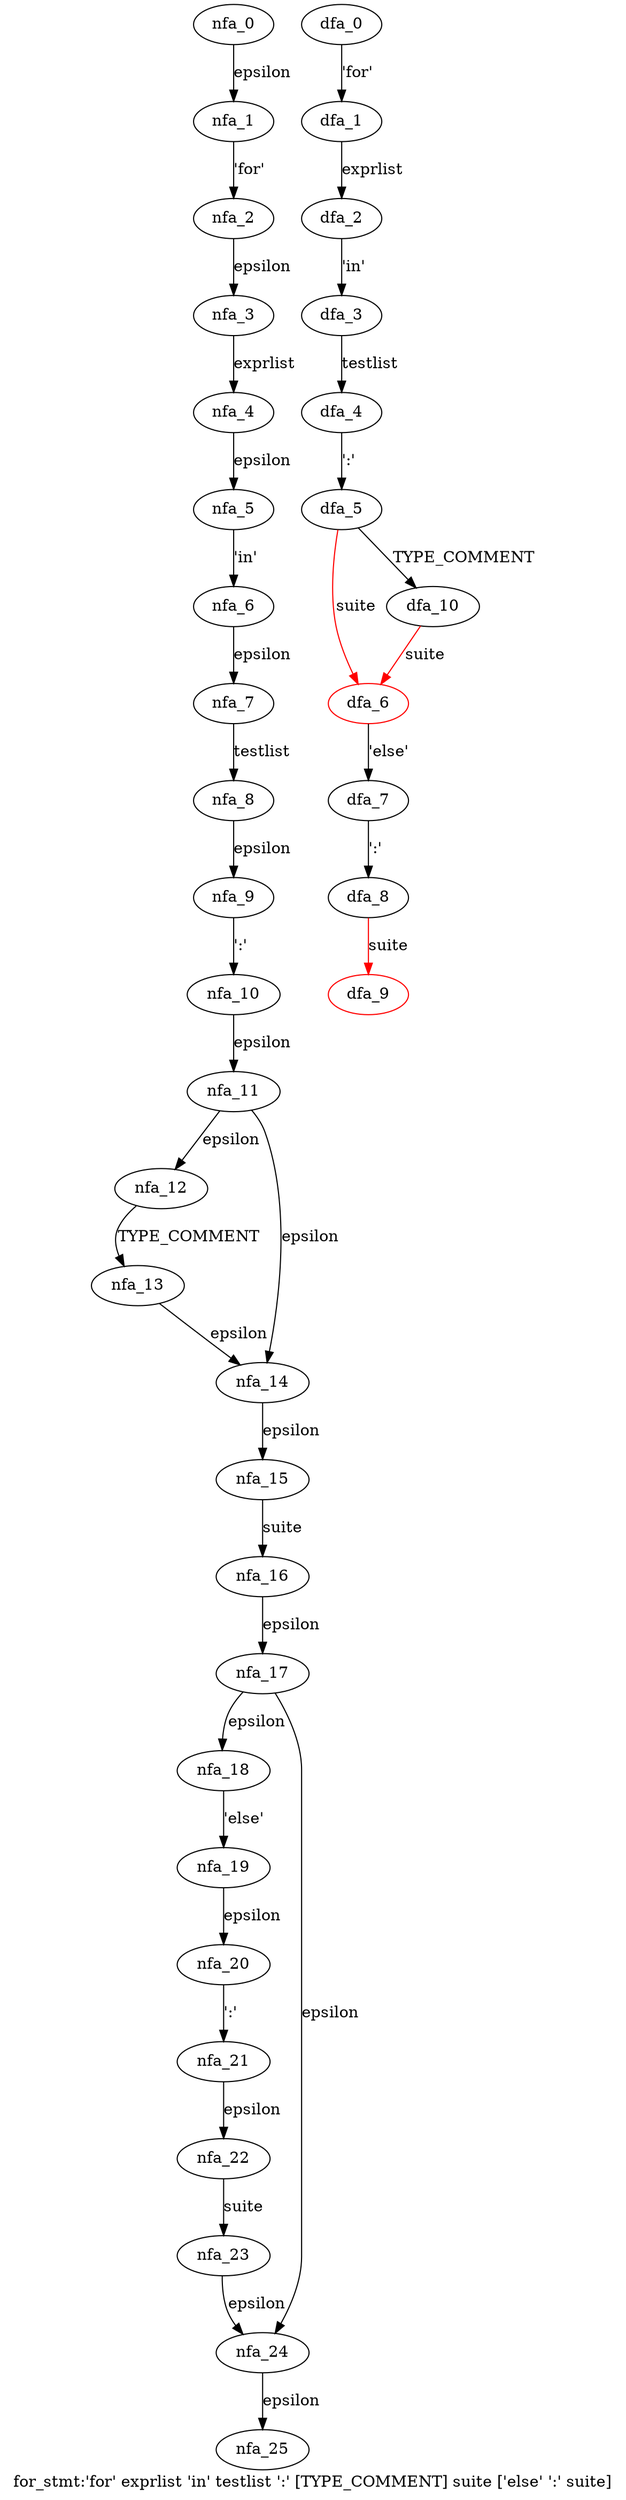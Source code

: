 digraph for_stmt {
 graph[label="for_stmt:'for' exprlist 'in' testlist ':' [TYPE_COMMENT] suite ['else' ':' suite]"]
 subgraph for_stmt_nfa {
  nfa_0->nfa_1[label="epsilon"]
  nfa_1->nfa_2[label="'for'"]
  nfa_2->nfa_3[label="epsilon"]
  nfa_3->nfa_4[label="exprlist"]
  nfa_4->nfa_5[label="epsilon"]
  nfa_5->nfa_6[label="'in'"]
  nfa_6->nfa_7[label="epsilon"]
  nfa_7->nfa_8[label="testlist"]
  nfa_8->nfa_9[label="epsilon"]
  nfa_9->nfa_10[label="':'"]
  nfa_10->nfa_11[label="epsilon"]
  nfa_11->nfa_12[label="epsilon"]
  nfa_12->nfa_13[label="TYPE_COMMENT"]
  nfa_13->nfa_14[label="epsilon"]
  nfa_14->nfa_15[label="epsilon"]
  nfa_15->nfa_16[label="suite"]
  nfa_16->nfa_17[label="epsilon"]
  nfa_17->nfa_18[label="epsilon"]
  nfa_18->nfa_19[label="'else'"]
  nfa_19->nfa_20[label="epsilon"]
  nfa_20->nfa_21[label="':'"]
  nfa_21->nfa_22[label="epsilon"]
  nfa_22->nfa_23[label="suite"]
  nfa_23->nfa_24[label="epsilon"]
  nfa_24->nfa_25[label="epsilon"]
  nfa_17->nfa_24[label="epsilon"]
  nfa_11->nfa_14[label="epsilon"]
  }
 subgraph for_stmt_dfa {
  dfa_0->dfa_1[label="'for'"]
  dfa_1->dfa_2[label="exprlist"]
  dfa_2->dfa_3[label="'in'"]
  dfa_3->dfa_4[label="testlist"]
  dfa_4->dfa_5[label="':'"]
  dfa_5->dfa_6[label="suite",color=red]
  dfa_6->dfa_7[label="'else'"]
  dfa_7->dfa_8[label="':'"]
  dfa_8->dfa_9[label="suite",color=red]
  dfa_5->dfa_10[label="TYPE_COMMENT"]
  dfa_10->dfa_6[label="suite",color=red]
  dfa_9[color=red]
  dfa_6[color=red]
  }
}
